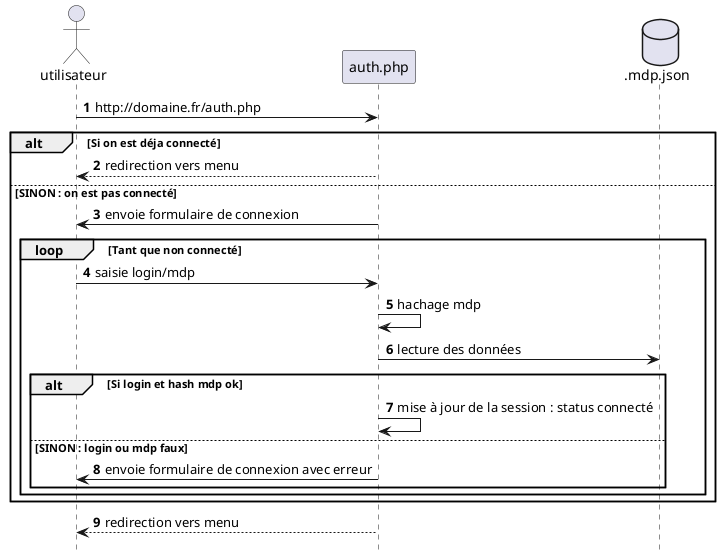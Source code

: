 @startuml "authentification"

hide footbox
autonumber

actor utilisateur as usr
participant auth.php
database ".mdp.json" as mdp

usr->auth.php : http://domaine.fr/auth.php

alt Si on est déja connecté
    auth.php-->usr : redirection vers menu
else SINON : on est pas connecté
    auth.php->usr : envoie formulaire de connexion
    loop Tant que non connecté
    usr->auth.php : saisie login/mdp
    auth.php->auth.php : hachage mdp
    auth.php->mdp : lecture des données
    alt Si login et hash mdp ok
        auth.php->auth.php : mise à jour de la session : status connecté
    else SINON : login ou mdp faux
        auth.php->usr : envoie formulaire de connexion avec erreur
    
    end
    end

end

auth.php-->usr : redirection vers menu


@enduml